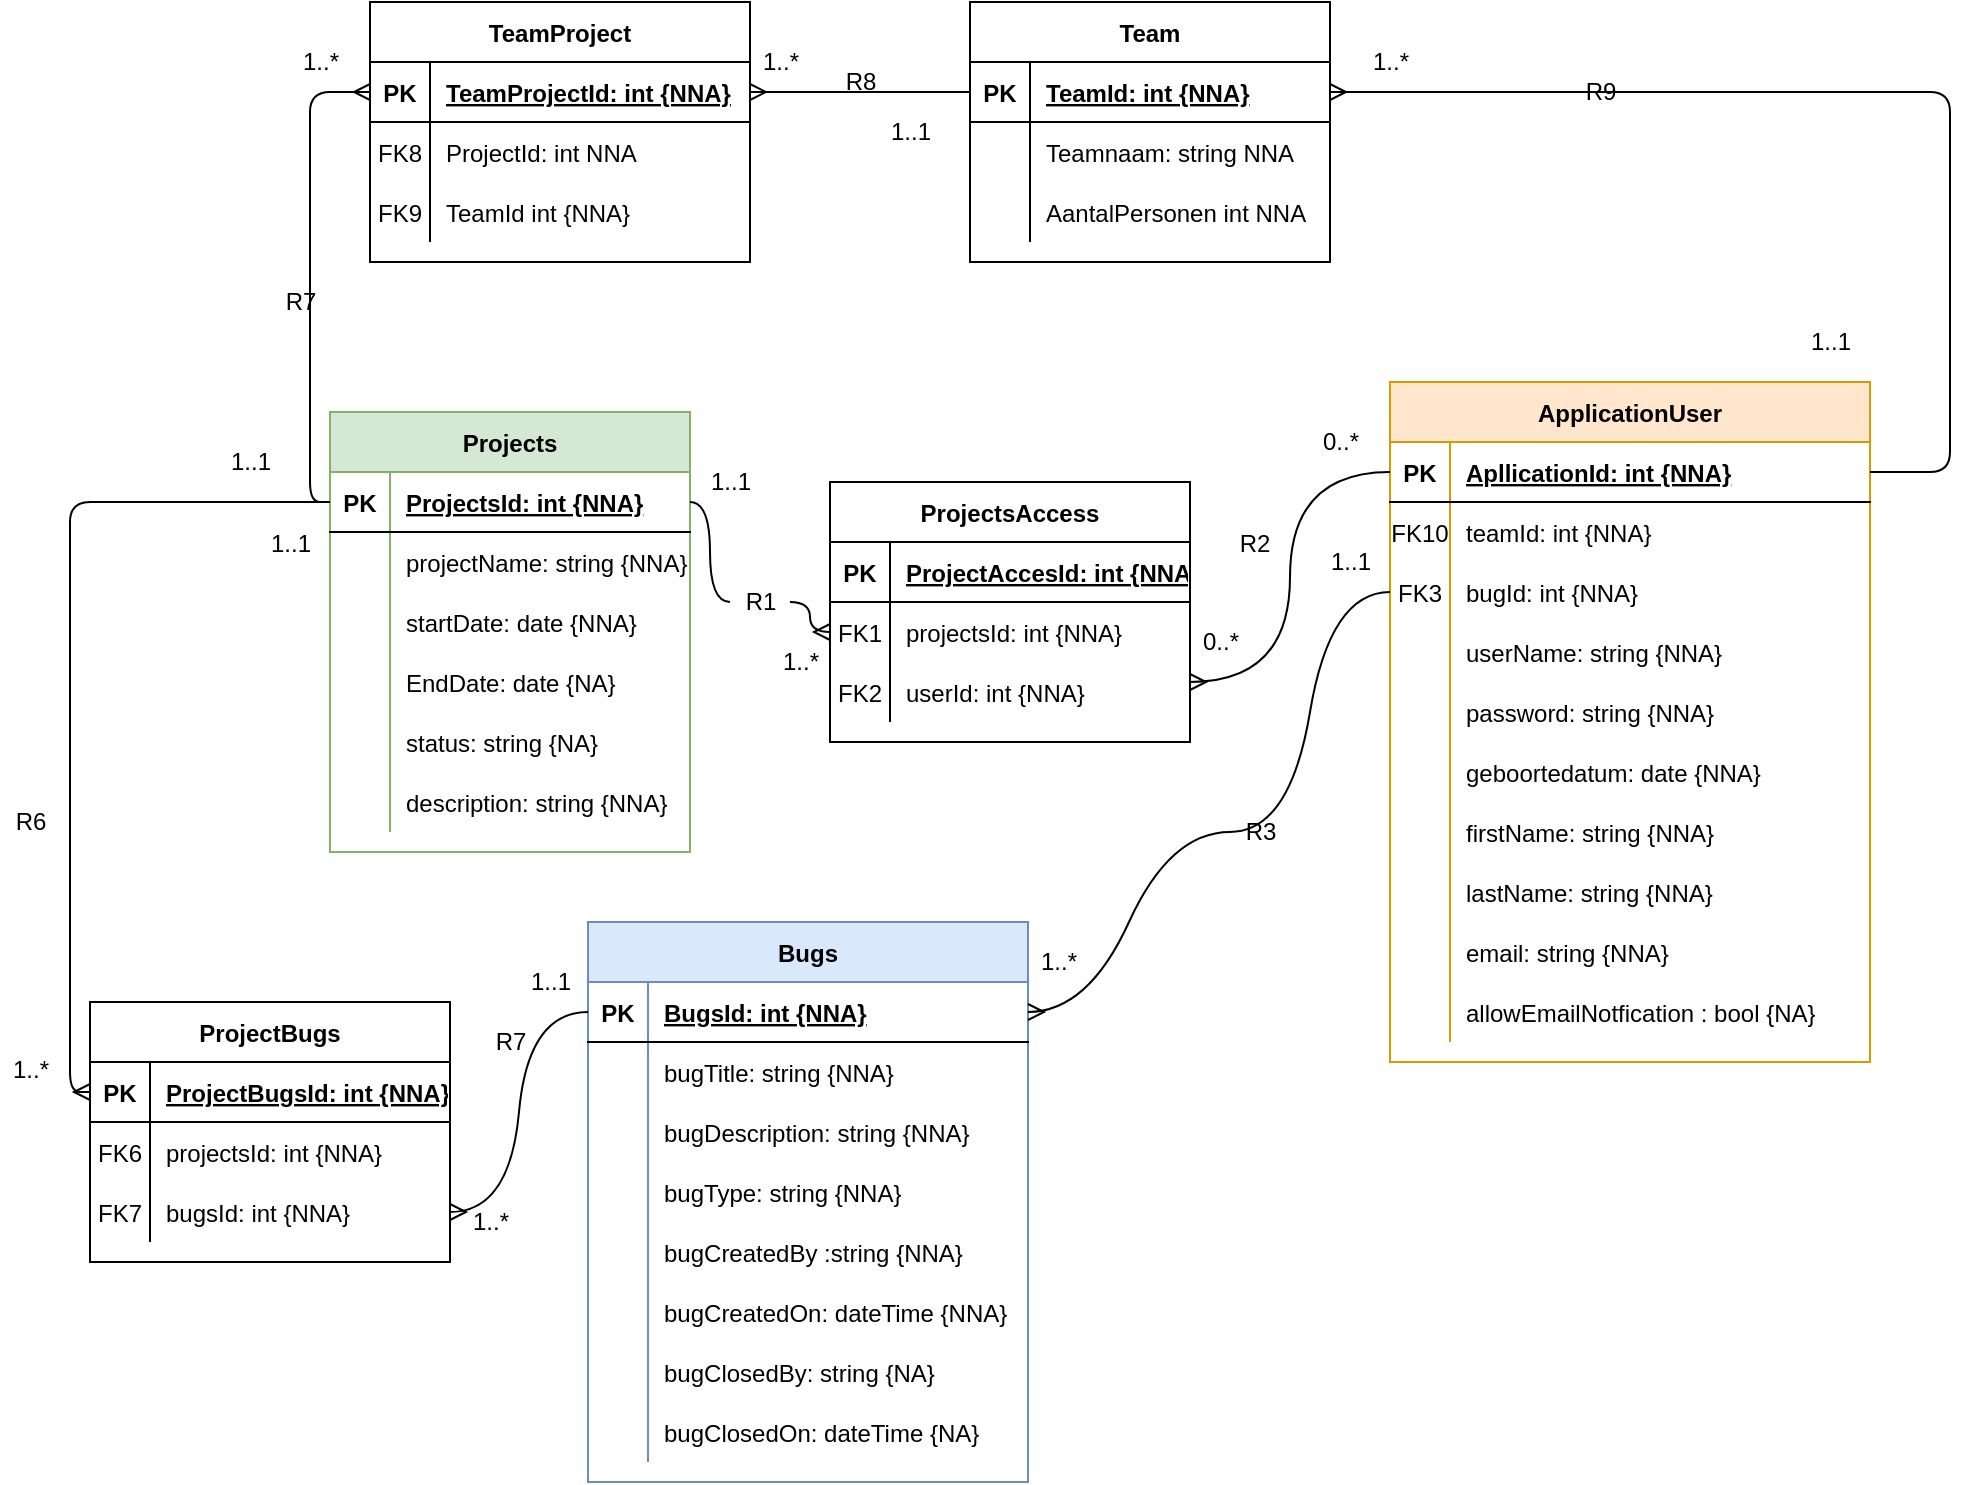 <mxfile version="16.1.2" type="device"><diagram id="sYrJdFSdRzP28XP1w5QS" name="Page-1"><mxGraphModel dx="2120" dy="704" grid="1" gridSize="10" guides="1" tooltips="1" connect="1" arrows="1" fold="1" page="1" pageScale="1" pageWidth="827" pageHeight="1169" math="0" shadow="0"><root><mxCell id="0"/><mxCell id="1" parent="0"/><mxCell id="Xd3c6VwAZwD3uhumXCJo-1" value="Bugs" style="shape=table;startSize=30;container=1;collapsible=1;childLayout=tableLayout;fixedRows=1;rowLines=0;fontStyle=1;align=center;resizeLast=1;fillColor=#dae8fc;strokeColor=#6c8ebf;" parent="1" vertex="1"><mxGeometry x="159" y="510" width="220" height="280" as="geometry"/></mxCell><mxCell id="Xd3c6VwAZwD3uhumXCJo-2" value="" style="shape=partialRectangle;collapsible=0;dropTarget=0;pointerEvents=0;fillColor=none;top=0;left=0;bottom=1;right=0;points=[[0,0.5],[1,0.5]];portConstraint=eastwest;" parent="Xd3c6VwAZwD3uhumXCJo-1" vertex="1"><mxGeometry y="30" width="220" height="30" as="geometry"/></mxCell><mxCell id="Xd3c6VwAZwD3uhumXCJo-3" value="PK" style="shape=partialRectangle;connectable=0;fillColor=none;top=0;left=0;bottom=0;right=0;fontStyle=1;overflow=hidden;" parent="Xd3c6VwAZwD3uhumXCJo-2" vertex="1"><mxGeometry width="30" height="30" as="geometry"><mxRectangle width="30" height="30" as="alternateBounds"/></mxGeometry></mxCell><mxCell id="Xd3c6VwAZwD3uhumXCJo-4" value="BugsId: int {NNA}" style="shape=partialRectangle;connectable=0;fillColor=none;top=0;left=0;bottom=0;right=0;align=left;spacingLeft=6;fontStyle=5;overflow=hidden;" parent="Xd3c6VwAZwD3uhumXCJo-2" vertex="1"><mxGeometry x="30" width="190" height="30" as="geometry"><mxRectangle width="190" height="30" as="alternateBounds"/></mxGeometry></mxCell><mxCell id="-JBkLrPbCirxYY0DL5yA-2" value="" style="shape=partialRectangle;collapsible=0;dropTarget=0;pointerEvents=0;fillColor=none;top=0;left=0;bottom=0;right=0;points=[[0,0.5],[1,0.5]];portConstraint=eastwest;" parent="Xd3c6VwAZwD3uhumXCJo-1" vertex="1"><mxGeometry y="60" width="220" height="30" as="geometry"/></mxCell><mxCell id="-JBkLrPbCirxYY0DL5yA-3" value="" style="shape=partialRectangle;connectable=0;fillColor=none;top=0;left=0;bottom=0;right=0;editable=1;overflow=hidden;" parent="-JBkLrPbCirxYY0DL5yA-2" vertex="1"><mxGeometry width="30" height="30" as="geometry"><mxRectangle width="30" height="30" as="alternateBounds"/></mxGeometry></mxCell><mxCell id="-JBkLrPbCirxYY0DL5yA-4" value="bugTitle: string {NNA}" style="shape=partialRectangle;connectable=0;fillColor=none;top=0;left=0;bottom=0;right=0;align=left;spacingLeft=6;overflow=hidden;" parent="-JBkLrPbCirxYY0DL5yA-2" vertex="1"><mxGeometry x="30" width="190" height="30" as="geometry"><mxRectangle width="190" height="30" as="alternateBounds"/></mxGeometry></mxCell><mxCell id="Xd3c6VwAZwD3uhumXCJo-137" value="" style="shape=partialRectangle;collapsible=0;dropTarget=0;pointerEvents=0;fillColor=none;top=0;left=0;bottom=0;right=0;points=[[0,0.5],[1,0.5]];portConstraint=eastwest;" parent="Xd3c6VwAZwD3uhumXCJo-1" vertex="1"><mxGeometry y="90" width="220" height="30" as="geometry"/></mxCell><mxCell id="Xd3c6VwAZwD3uhumXCJo-138" value="" style="shape=partialRectangle;connectable=0;fillColor=none;top=0;left=0;bottom=0;right=0;editable=1;overflow=hidden;" parent="Xd3c6VwAZwD3uhumXCJo-137" vertex="1"><mxGeometry width="30" height="30" as="geometry"><mxRectangle width="30" height="30" as="alternateBounds"/></mxGeometry></mxCell><mxCell id="Xd3c6VwAZwD3uhumXCJo-139" value="bugDescription: string {NNA}" style="shape=partialRectangle;connectable=0;fillColor=none;top=0;left=0;bottom=0;right=0;align=left;spacingLeft=6;overflow=hidden;" parent="Xd3c6VwAZwD3uhumXCJo-137" vertex="1"><mxGeometry x="30" width="190" height="30" as="geometry"><mxRectangle width="190" height="30" as="alternateBounds"/></mxGeometry></mxCell><mxCell id="Xd3c6VwAZwD3uhumXCJo-8" value="" style="shape=partialRectangle;collapsible=0;dropTarget=0;pointerEvents=0;fillColor=none;top=0;left=0;bottom=0;right=0;points=[[0,0.5],[1,0.5]];portConstraint=eastwest;" parent="Xd3c6VwAZwD3uhumXCJo-1" vertex="1"><mxGeometry y="120" width="220" height="30" as="geometry"/></mxCell><mxCell id="Xd3c6VwAZwD3uhumXCJo-9" value="" style="shape=partialRectangle;connectable=0;fillColor=none;top=0;left=0;bottom=0;right=0;editable=1;overflow=hidden;" parent="Xd3c6VwAZwD3uhumXCJo-8" vertex="1"><mxGeometry width="30" height="30" as="geometry"><mxRectangle width="30" height="30" as="alternateBounds"/></mxGeometry></mxCell><mxCell id="Xd3c6VwAZwD3uhumXCJo-10" value="bugType: string {NNA}" style="shape=partialRectangle;connectable=0;fillColor=none;top=0;left=0;bottom=0;right=0;align=left;spacingLeft=6;overflow=hidden;" parent="Xd3c6VwAZwD3uhumXCJo-8" vertex="1"><mxGeometry x="30" width="190" height="30" as="geometry"><mxRectangle width="190" height="30" as="alternateBounds"/></mxGeometry></mxCell><mxCell id="Xd3c6VwAZwD3uhumXCJo-11" value="" style="shape=partialRectangle;collapsible=0;dropTarget=0;pointerEvents=0;fillColor=none;top=0;left=0;bottom=0;right=0;points=[[0,0.5],[1,0.5]];portConstraint=eastwest;" parent="Xd3c6VwAZwD3uhumXCJo-1" vertex="1"><mxGeometry y="150" width="220" height="30" as="geometry"/></mxCell><mxCell id="Xd3c6VwAZwD3uhumXCJo-12" value="" style="shape=partialRectangle;connectable=0;fillColor=none;top=0;left=0;bottom=0;right=0;editable=1;overflow=hidden;" parent="Xd3c6VwAZwD3uhumXCJo-11" vertex="1"><mxGeometry width="30" height="30" as="geometry"><mxRectangle width="30" height="30" as="alternateBounds"/></mxGeometry></mxCell><mxCell id="Xd3c6VwAZwD3uhumXCJo-13" value="bugCreatedBy :string {NNA}" style="shape=partialRectangle;connectable=0;fillColor=none;top=0;left=0;bottom=0;right=0;align=left;spacingLeft=6;overflow=hidden;" parent="Xd3c6VwAZwD3uhumXCJo-11" vertex="1"><mxGeometry x="30" width="190" height="30" as="geometry"><mxRectangle width="190" height="30" as="alternateBounds"/></mxGeometry></mxCell><mxCell id="-JBkLrPbCirxYY0DL5yA-50" value="" style="shape=partialRectangle;collapsible=0;dropTarget=0;pointerEvents=0;fillColor=none;top=0;left=0;bottom=0;right=0;points=[[0,0.5],[1,0.5]];portConstraint=eastwest;" parent="Xd3c6VwAZwD3uhumXCJo-1" vertex="1"><mxGeometry y="180" width="220" height="30" as="geometry"/></mxCell><mxCell id="-JBkLrPbCirxYY0DL5yA-51" value="" style="shape=partialRectangle;connectable=0;fillColor=none;top=0;left=0;bottom=0;right=0;editable=1;overflow=hidden;" parent="-JBkLrPbCirxYY0DL5yA-50" vertex="1"><mxGeometry width="30" height="30" as="geometry"><mxRectangle width="30" height="30" as="alternateBounds"/></mxGeometry></mxCell><mxCell id="-JBkLrPbCirxYY0DL5yA-52" value="bugCreatedOn: dateTime {NNA}" style="shape=partialRectangle;connectable=0;fillColor=none;top=0;left=0;bottom=0;right=0;align=left;spacingLeft=6;overflow=hidden;" parent="-JBkLrPbCirxYY0DL5yA-50" vertex="1"><mxGeometry x="30" width="190" height="30" as="geometry"><mxRectangle width="190" height="30" as="alternateBounds"/></mxGeometry></mxCell><mxCell id="Xd3c6VwAZwD3uhumXCJo-33" value="" style="shape=partialRectangle;collapsible=0;dropTarget=0;pointerEvents=0;fillColor=none;top=0;left=0;bottom=0;right=0;points=[[0,0.5],[1,0.5]];portConstraint=eastwest;" parent="Xd3c6VwAZwD3uhumXCJo-1" vertex="1"><mxGeometry y="210" width="220" height="30" as="geometry"/></mxCell><mxCell id="Xd3c6VwAZwD3uhumXCJo-34" value="" style="shape=partialRectangle;connectable=0;fillColor=none;top=0;left=0;bottom=0;right=0;editable=1;overflow=hidden;" parent="Xd3c6VwAZwD3uhumXCJo-33" vertex="1"><mxGeometry width="30" height="30" as="geometry"><mxRectangle width="30" height="30" as="alternateBounds"/></mxGeometry></mxCell><mxCell id="Xd3c6VwAZwD3uhumXCJo-35" value="bugClosedBy: string {NA}" style="shape=partialRectangle;connectable=0;fillColor=none;top=0;left=0;bottom=0;right=0;align=left;spacingLeft=6;overflow=hidden;" parent="Xd3c6VwAZwD3uhumXCJo-33" vertex="1"><mxGeometry x="30" width="190" height="30" as="geometry"><mxRectangle width="190" height="30" as="alternateBounds"/></mxGeometry></mxCell><mxCell id="Xd3c6VwAZwD3uhumXCJo-36" value="" style="shape=partialRectangle;collapsible=0;dropTarget=0;pointerEvents=0;fillColor=none;top=0;left=0;bottom=0;right=0;points=[[0,0.5],[1,0.5]];portConstraint=eastwest;" parent="Xd3c6VwAZwD3uhumXCJo-1" vertex="1"><mxGeometry y="240" width="220" height="30" as="geometry"/></mxCell><mxCell id="Xd3c6VwAZwD3uhumXCJo-37" value="" style="shape=partialRectangle;connectable=0;fillColor=none;top=0;left=0;bottom=0;right=0;editable=1;overflow=hidden;" parent="Xd3c6VwAZwD3uhumXCJo-36" vertex="1"><mxGeometry width="30" height="30" as="geometry"><mxRectangle width="30" height="30" as="alternateBounds"/></mxGeometry></mxCell><mxCell id="Xd3c6VwAZwD3uhumXCJo-38" value="bugClosedOn: dateTime {NA}" style="shape=partialRectangle;connectable=0;fillColor=none;top=0;left=0;bottom=0;right=0;align=left;spacingLeft=6;overflow=hidden;" parent="Xd3c6VwAZwD3uhumXCJo-36" vertex="1"><mxGeometry x="30" width="190" height="30" as="geometry"><mxRectangle width="190" height="30" as="alternateBounds"/></mxGeometry></mxCell><mxCell id="Xd3c6VwAZwD3uhumXCJo-39" value="Projects" style="shape=table;startSize=30;container=1;collapsible=1;childLayout=tableLayout;fixedRows=1;rowLines=0;fontStyle=1;align=center;resizeLast=1;fillColor=#d5e8d4;strokeColor=#82b366;" parent="1" vertex="1"><mxGeometry x="30" y="255" width="180" height="220" as="geometry"/></mxCell><mxCell id="Xd3c6VwAZwD3uhumXCJo-40" value="" style="shape=partialRectangle;collapsible=0;dropTarget=0;pointerEvents=0;fillColor=none;top=0;left=0;bottom=1;right=0;points=[[0,0.5],[1,0.5]];portConstraint=eastwest;" parent="Xd3c6VwAZwD3uhumXCJo-39" vertex="1"><mxGeometry y="30" width="180" height="30" as="geometry"/></mxCell><mxCell id="Xd3c6VwAZwD3uhumXCJo-41" value="PK" style="shape=partialRectangle;connectable=0;fillColor=none;top=0;left=0;bottom=0;right=0;fontStyle=1;overflow=hidden;" parent="Xd3c6VwAZwD3uhumXCJo-40" vertex="1"><mxGeometry width="30" height="30" as="geometry"><mxRectangle width="30" height="30" as="alternateBounds"/></mxGeometry></mxCell><mxCell id="Xd3c6VwAZwD3uhumXCJo-42" value="ProjectsId: int {NNA}" style="shape=partialRectangle;connectable=0;fillColor=none;top=0;left=0;bottom=0;right=0;align=left;spacingLeft=6;fontStyle=5;overflow=hidden;" parent="Xd3c6VwAZwD3uhumXCJo-40" vertex="1"><mxGeometry x="30" width="150" height="30" as="geometry"><mxRectangle width="150" height="30" as="alternateBounds"/></mxGeometry></mxCell><mxCell id="Xd3c6VwAZwD3uhumXCJo-43" value="" style="shape=partialRectangle;collapsible=0;dropTarget=0;pointerEvents=0;fillColor=none;top=0;left=0;bottom=0;right=0;points=[[0,0.5],[1,0.5]];portConstraint=eastwest;" parent="Xd3c6VwAZwD3uhumXCJo-39" vertex="1"><mxGeometry y="60" width="180" height="30" as="geometry"/></mxCell><mxCell id="Xd3c6VwAZwD3uhumXCJo-44" value="" style="shape=partialRectangle;connectable=0;fillColor=none;top=0;left=0;bottom=0;right=0;editable=1;overflow=hidden;" parent="Xd3c6VwAZwD3uhumXCJo-43" vertex="1"><mxGeometry width="30" height="30" as="geometry"><mxRectangle width="30" height="30" as="alternateBounds"/></mxGeometry></mxCell><mxCell id="Xd3c6VwAZwD3uhumXCJo-45" value="projectName: string {NNA}" style="shape=partialRectangle;connectable=0;fillColor=none;top=0;left=0;bottom=0;right=0;align=left;spacingLeft=6;overflow=hidden;" parent="Xd3c6VwAZwD3uhumXCJo-43" vertex="1"><mxGeometry x="30" width="150" height="30" as="geometry"><mxRectangle width="150" height="30" as="alternateBounds"/></mxGeometry></mxCell><mxCell id="Xd3c6VwAZwD3uhumXCJo-46" value="" style="shape=partialRectangle;collapsible=0;dropTarget=0;pointerEvents=0;fillColor=none;top=0;left=0;bottom=0;right=0;points=[[0,0.5],[1,0.5]];portConstraint=eastwest;" parent="Xd3c6VwAZwD3uhumXCJo-39" vertex="1"><mxGeometry y="90" width="180" height="30" as="geometry"/></mxCell><mxCell id="Xd3c6VwAZwD3uhumXCJo-47" value="" style="shape=partialRectangle;connectable=0;fillColor=none;top=0;left=0;bottom=0;right=0;editable=1;overflow=hidden;" parent="Xd3c6VwAZwD3uhumXCJo-46" vertex="1"><mxGeometry width="30" height="30" as="geometry"><mxRectangle width="30" height="30" as="alternateBounds"/></mxGeometry></mxCell><mxCell id="Xd3c6VwAZwD3uhumXCJo-48" value="startDate: date {NNA}" style="shape=partialRectangle;connectable=0;fillColor=none;top=0;left=0;bottom=0;right=0;align=left;spacingLeft=6;overflow=hidden;" parent="Xd3c6VwAZwD3uhumXCJo-46" vertex="1"><mxGeometry x="30" width="150" height="30" as="geometry"><mxRectangle width="150" height="30" as="alternateBounds"/></mxGeometry></mxCell><mxCell id="Xd3c6VwAZwD3uhumXCJo-49" value="" style="shape=partialRectangle;collapsible=0;dropTarget=0;pointerEvents=0;fillColor=none;top=0;left=0;bottom=0;right=0;points=[[0,0.5],[1,0.5]];portConstraint=eastwest;" parent="Xd3c6VwAZwD3uhumXCJo-39" vertex="1"><mxGeometry y="120" width="180" height="30" as="geometry"/></mxCell><mxCell id="Xd3c6VwAZwD3uhumXCJo-50" value="" style="shape=partialRectangle;connectable=0;fillColor=none;top=0;left=0;bottom=0;right=0;editable=1;overflow=hidden;" parent="Xd3c6VwAZwD3uhumXCJo-49" vertex="1"><mxGeometry width="30" height="30" as="geometry"><mxRectangle width="30" height="30" as="alternateBounds"/></mxGeometry></mxCell><mxCell id="Xd3c6VwAZwD3uhumXCJo-51" value="EndDate: date {NA}" style="shape=partialRectangle;connectable=0;fillColor=none;top=0;left=0;bottom=0;right=0;align=left;spacingLeft=6;overflow=hidden;" parent="Xd3c6VwAZwD3uhumXCJo-49" vertex="1"><mxGeometry x="30" width="150" height="30" as="geometry"><mxRectangle width="150" height="30" as="alternateBounds"/></mxGeometry></mxCell><mxCell id="Xd3c6VwAZwD3uhumXCJo-52" value="" style="shape=partialRectangle;collapsible=0;dropTarget=0;pointerEvents=0;fillColor=none;top=0;left=0;bottom=0;right=0;points=[[0,0.5],[1,0.5]];portConstraint=eastwest;" parent="Xd3c6VwAZwD3uhumXCJo-39" vertex="1"><mxGeometry y="150" width="180" height="30" as="geometry"/></mxCell><mxCell id="Xd3c6VwAZwD3uhumXCJo-53" value="" style="shape=partialRectangle;connectable=0;fillColor=none;top=0;left=0;bottom=0;right=0;editable=1;overflow=hidden;" parent="Xd3c6VwAZwD3uhumXCJo-52" vertex="1"><mxGeometry width="30" height="30" as="geometry"><mxRectangle width="30" height="30" as="alternateBounds"/></mxGeometry></mxCell><mxCell id="Xd3c6VwAZwD3uhumXCJo-54" value="status: string {NA}" style="shape=partialRectangle;connectable=0;fillColor=none;top=0;left=0;bottom=0;right=0;align=left;spacingLeft=6;overflow=hidden;" parent="Xd3c6VwAZwD3uhumXCJo-52" vertex="1"><mxGeometry x="30" width="150" height="30" as="geometry"><mxRectangle width="150" height="30" as="alternateBounds"/></mxGeometry></mxCell><mxCell id="Xd3c6VwAZwD3uhumXCJo-55" value="" style="shape=partialRectangle;collapsible=0;dropTarget=0;pointerEvents=0;fillColor=none;top=0;left=0;bottom=0;right=0;points=[[0,0.5],[1,0.5]];portConstraint=eastwest;" parent="Xd3c6VwAZwD3uhumXCJo-39" vertex="1"><mxGeometry y="180" width="180" height="30" as="geometry"/></mxCell><mxCell id="Xd3c6VwAZwD3uhumXCJo-56" value="" style="shape=partialRectangle;connectable=0;fillColor=none;top=0;left=0;bottom=0;right=0;editable=1;overflow=hidden;" parent="Xd3c6VwAZwD3uhumXCJo-55" vertex="1"><mxGeometry width="30" height="30" as="geometry"><mxRectangle width="30" height="30" as="alternateBounds"/></mxGeometry></mxCell><mxCell id="Xd3c6VwAZwD3uhumXCJo-57" value="description: string {NNA}" style="shape=partialRectangle;connectable=0;fillColor=none;top=0;left=0;bottom=0;right=0;align=left;spacingLeft=6;overflow=hidden;" parent="Xd3c6VwAZwD3uhumXCJo-55" vertex="1"><mxGeometry x="30" width="150" height="30" as="geometry"><mxRectangle width="150" height="30" as="alternateBounds"/></mxGeometry></mxCell><mxCell id="Xd3c6VwAZwD3uhumXCJo-64" value="ApplicationUser" style="shape=table;startSize=30;container=1;collapsible=1;childLayout=tableLayout;fixedRows=1;rowLines=0;fontStyle=1;align=center;resizeLast=1;fillColor=#ffe6cc;strokeColor=#d79b00;" parent="1" vertex="1"><mxGeometry x="560" y="240" width="240" height="340" as="geometry"/></mxCell><mxCell id="Xd3c6VwAZwD3uhumXCJo-65" value="" style="shape=partialRectangle;collapsible=0;dropTarget=0;pointerEvents=0;fillColor=none;top=0;left=0;bottom=1;right=0;points=[[0,0.5],[1,0.5]];portConstraint=eastwest;" parent="Xd3c6VwAZwD3uhumXCJo-64" vertex="1"><mxGeometry y="30" width="240" height="30" as="geometry"/></mxCell><mxCell id="Xd3c6VwAZwD3uhumXCJo-66" value="PK" style="shape=partialRectangle;connectable=0;fillColor=none;top=0;left=0;bottom=0;right=0;fontStyle=1;overflow=hidden;" parent="Xd3c6VwAZwD3uhumXCJo-65" vertex="1"><mxGeometry width="30" height="30" as="geometry"><mxRectangle width="30" height="30" as="alternateBounds"/></mxGeometry></mxCell><mxCell id="Xd3c6VwAZwD3uhumXCJo-67" value="ApllicationId: int {NNA}" style="shape=partialRectangle;connectable=0;fillColor=none;top=0;left=0;bottom=0;right=0;align=left;spacingLeft=6;fontStyle=5;overflow=hidden;" parent="Xd3c6VwAZwD3uhumXCJo-65" vertex="1"><mxGeometry x="30" width="210" height="30" as="geometry"><mxRectangle width="210" height="30" as="alternateBounds"/></mxGeometry></mxCell><mxCell id="Kerm3SxklqnUk0XQugny-40" value="" style="shape=partialRectangle;collapsible=0;dropTarget=0;pointerEvents=0;fillColor=none;top=0;left=0;bottom=0;right=0;points=[[0,0.5],[1,0.5]];portConstraint=eastwest;" parent="Xd3c6VwAZwD3uhumXCJo-64" vertex="1"><mxGeometry y="60" width="240" height="30" as="geometry"/></mxCell><mxCell id="Kerm3SxklqnUk0XQugny-41" value="FK10" style="shape=partialRectangle;connectable=0;fillColor=none;top=0;left=0;bottom=0;right=0;fontStyle=0;overflow=hidden;" parent="Kerm3SxklqnUk0XQugny-40" vertex="1"><mxGeometry width="30" height="30" as="geometry"/></mxCell><mxCell id="Kerm3SxklqnUk0XQugny-42" value="teamId: int {NNA}" style="shape=partialRectangle;connectable=0;fillColor=none;top=0;left=0;bottom=0;right=0;align=left;spacingLeft=6;fontStyle=0;overflow=hidden;" parent="Kerm3SxklqnUk0XQugny-40" vertex="1"><mxGeometry x="30" width="210" height="30" as="geometry"/></mxCell><mxCell id="-JBkLrPbCirxYY0DL5yA-9" value="" style="shape=partialRectangle;collapsible=0;dropTarget=0;pointerEvents=0;fillColor=none;top=0;left=0;bottom=0;right=0;points=[[0,0.5],[1,0.5]];portConstraint=eastwest;" parent="Xd3c6VwAZwD3uhumXCJo-64" vertex="1"><mxGeometry y="90" width="240" height="30" as="geometry"/></mxCell><mxCell id="-JBkLrPbCirxYY0DL5yA-10" value="FK3" style="shape=partialRectangle;connectable=0;fillColor=none;top=0;left=0;bottom=0;right=0;fontStyle=0;overflow=hidden;" parent="-JBkLrPbCirxYY0DL5yA-9" vertex="1"><mxGeometry width="30" height="30" as="geometry"><mxRectangle width="30" height="30" as="alternateBounds"/></mxGeometry></mxCell><mxCell id="-JBkLrPbCirxYY0DL5yA-11" value="bugId: int {NNA}" style="shape=partialRectangle;connectable=0;fillColor=none;top=0;left=0;bottom=0;right=0;align=left;spacingLeft=6;fontStyle=0;overflow=hidden;" parent="-JBkLrPbCirxYY0DL5yA-9" vertex="1"><mxGeometry x="30" width="210" height="30" as="geometry"><mxRectangle width="210" height="30" as="alternateBounds"/></mxGeometry></mxCell><mxCell id="Xd3c6VwAZwD3uhumXCJo-68" value="" style="shape=partialRectangle;collapsible=0;dropTarget=0;pointerEvents=0;fillColor=none;top=0;left=0;bottom=0;right=0;points=[[0,0.5],[1,0.5]];portConstraint=eastwest;" parent="Xd3c6VwAZwD3uhumXCJo-64" vertex="1"><mxGeometry y="120" width="240" height="30" as="geometry"/></mxCell><mxCell id="Xd3c6VwAZwD3uhumXCJo-69" value="" style="shape=partialRectangle;connectable=0;fillColor=none;top=0;left=0;bottom=0;right=0;editable=1;overflow=hidden;" parent="Xd3c6VwAZwD3uhumXCJo-68" vertex="1"><mxGeometry width="30" height="30" as="geometry"><mxRectangle width="30" height="30" as="alternateBounds"/></mxGeometry></mxCell><mxCell id="Xd3c6VwAZwD3uhumXCJo-70" value="userName: string {NNA}" style="shape=partialRectangle;connectable=0;fillColor=none;top=0;left=0;bottom=0;right=0;align=left;spacingLeft=6;overflow=hidden;" parent="Xd3c6VwAZwD3uhumXCJo-68" vertex="1"><mxGeometry x="30" width="210" height="30" as="geometry"><mxRectangle width="210" height="30" as="alternateBounds"/></mxGeometry></mxCell><mxCell id="Xd3c6VwAZwD3uhumXCJo-71" value="" style="shape=partialRectangle;collapsible=0;dropTarget=0;pointerEvents=0;fillColor=none;top=0;left=0;bottom=0;right=0;points=[[0,0.5],[1,0.5]];portConstraint=eastwest;" parent="Xd3c6VwAZwD3uhumXCJo-64" vertex="1"><mxGeometry y="150" width="240" height="30" as="geometry"/></mxCell><mxCell id="Xd3c6VwAZwD3uhumXCJo-72" value="" style="shape=partialRectangle;connectable=0;fillColor=none;top=0;left=0;bottom=0;right=0;editable=1;overflow=hidden;" parent="Xd3c6VwAZwD3uhumXCJo-71" vertex="1"><mxGeometry width="30" height="30" as="geometry"><mxRectangle width="30" height="30" as="alternateBounds"/></mxGeometry></mxCell><mxCell id="Xd3c6VwAZwD3uhumXCJo-73" value="password: string {NNA}" style="shape=partialRectangle;connectable=0;fillColor=none;top=0;left=0;bottom=0;right=0;align=left;spacingLeft=6;overflow=hidden;" parent="Xd3c6VwAZwD3uhumXCJo-71" vertex="1"><mxGeometry x="30" width="210" height="30" as="geometry"><mxRectangle width="210" height="30" as="alternateBounds"/></mxGeometry></mxCell><mxCell id="-JBkLrPbCirxYY0DL5yA-46" value="" style="shape=partialRectangle;collapsible=0;dropTarget=0;pointerEvents=0;fillColor=none;top=0;left=0;bottom=0;right=0;points=[[0,0.5],[1,0.5]];portConstraint=eastwest;" parent="Xd3c6VwAZwD3uhumXCJo-64" vertex="1"><mxGeometry y="180" width="240" height="30" as="geometry"/></mxCell><mxCell id="-JBkLrPbCirxYY0DL5yA-47" value="" style="shape=partialRectangle;connectable=0;fillColor=none;top=0;left=0;bottom=0;right=0;editable=1;overflow=hidden;" parent="-JBkLrPbCirxYY0DL5yA-46" vertex="1"><mxGeometry width="30" height="30" as="geometry"><mxRectangle width="30" height="30" as="alternateBounds"/></mxGeometry></mxCell><mxCell id="-JBkLrPbCirxYY0DL5yA-48" value="geboortedatum: date {NNA}" style="shape=partialRectangle;connectable=0;fillColor=none;top=0;left=0;bottom=0;right=0;align=left;spacingLeft=6;overflow=hidden;" parent="-JBkLrPbCirxYY0DL5yA-46" vertex="1"><mxGeometry x="30" width="210" height="30" as="geometry"><mxRectangle width="210" height="30" as="alternateBounds"/></mxGeometry></mxCell><mxCell id="Xd3c6VwAZwD3uhumXCJo-74" value="" style="shape=partialRectangle;collapsible=0;dropTarget=0;pointerEvents=0;fillColor=none;top=0;left=0;bottom=0;right=0;points=[[0,0.5],[1,0.5]];portConstraint=eastwest;" parent="Xd3c6VwAZwD3uhumXCJo-64" vertex="1"><mxGeometry y="210" width="240" height="30" as="geometry"/></mxCell><mxCell id="Xd3c6VwAZwD3uhumXCJo-75" value="" style="shape=partialRectangle;connectable=0;fillColor=none;top=0;left=0;bottom=0;right=0;editable=1;overflow=hidden;" parent="Xd3c6VwAZwD3uhumXCJo-74" vertex="1"><mxGeometry width="30" height="30" as="geometry"><mxRectangle width="30" height="30" as="alternateBounds"/></mxGeometry></mxCell><mxCell id="Xd3c6VwAZwD3uhumXCJo-76" value="firstName: string {NNA}" style="shape=partialRectangle;connectable=0;fillColor=none;top=0;left=0;bottom=0;right=0;align=left;spacingLeft=6;overflow=hidden;" parent="Xd3c6VwAZwD3uhumXCJo-74" vertex="1"><mxGeometry x="30" width="210" height="30" as="geometry"><mxRectangle width="210" height="30" as="alternateBounds"/></mxGeometry></mxCell><mxCell id="Xd3c6VwAZwD3uhumXCJo-77" value="" style="shape=partialRectangle;collapsible=0;dropTarget=0;pointerEvents=0;fillColor=none;top=0;left=0;bottom=0;right=0;points=[[0,0.5],[1,0.5]];portConstraint=eastwest;" parent="Xd3c6VwAZwD3uhumXCJo-64" vertex="1"><mxGeometry y="240" width="240" height="30" as="geometry"/></mxCell><mxCell id="Xd3c6VwAZwD3uhumXCJo-78" value="" style="shape=partialRectangle;connectable=0;fillColor=none;top=0;left=0;bottom=0;right=0;editable=1;overflow=hidden;" parent="Xd3c6VwAZwD3uhumXCJo-77" vertex="1"><mxGeometry width="30" height="30" as="geometry"><mxRectangle width="30" height="30" as="alternateBounds"/></mxGeometry></mxCell><mxCell id="Xd3c6VwAZwD3uhumXCJo-79" value="lastName: string {NNA}" style="shape=partialRectangle;connectable=0;fillColor=none;top=0;left=0;bottom=0;right=0;align=left;spacingLeft=6;overflow=hidden;" parent="Xd3c6VwAZwD3uhumXCJo-77" vertex="1"><mxGeometry x="30" width="210" height="30" as="geometry"><mxRectangle width="210" height="30" as="alternateBounds"/></mxGeometry></mxCell><mxCell id="Xd3c6VwAZwD3uhumXCJo-89" value="" style="shape=partialRectangle;collapsible=0;dropTarget=0;pointerEvents=0;fillColor=none;top=0;left=0;bottom=0;right=0;points=[[0,0.5],[1,0.5]];portConstraint=eastwest;" parent="Xd3c6VwAZwD3uhumXCJo-64" vertex="1"><mxGeometry y="270" width="240" height="30" as="geometry"/></mxCell><mxCell id="Xd3c6VwAZwD3uhumXCJo-90" value="" style="shape=partialRectangle;connectable=0;fillColor=none;top=0;left=0;bottom=0;right=0;editable=1;overflow=hidden;" parent="Xd3c6VwAZwD3uhumXCJo-89" vertex="1"><mxGeometry width="30" height="30" as="geometry"><mxRectangle width="30" height="30" as="alternateBounds"/></mxGeometry></mxCell><mxCell id="Xd3c6VwAZwD3uhumXCJo-91" value="email: string {NNA}" style="shape=partialRectangle;connectable=0;fillColor=none;top=0;left=0;bottom=0;right=0;align=left;spacingLeft=6;overflow=hidden;" parent="Xd3c6VwAZwD3uhumXCJo-89" vertex="1"><mxGeometry x="30" width="210" height="30" as="geometry"><mxRectangle width="210" height="30" as="alternateBounds"/></mxGeometry></mxCell><mxCell id="Xd3c6VwAZwD3uhumXCJo-186" value="" style="shape=partialRectangle;collapsible=0;dropTarget=0;pointerEvents=0;fillColor=none;top=0;left=0;bottom=0;right=0;points=[[0,0.5],[1,0.5]];portConstraint=eastwest;" parent="Xd3c6VwAZwD3uhumXCJo-64" vertex="1"><mxGeometry y="300" width="240" height="30" as="geometry"/></mxCell><mxCell id="Xd3c6VwAZwD3uhumXCJo-187" value="" style="shape=partialRectangle;connectable=0;fillColor=none;top=0;left=0;bottom=0;right=0;editable=1;overflow=hidden;" parent="Xd3c6VwAZwD3uhumXCJo-186" vertex="1"><mxGeometry width="30" height="30" as="geometry"><mxRectangle width="30" height="30" as="alternateBounds"/></mxGeometry></mxCell><mxCell id="Xd3c6VwAZwD3uhumXCJo-188" value="allowEmailNotfication : bool {NA}" style="shape=partialRectangle;connectable=0;fillColor=none;top=0;left=0;bottom=0;right=0;align=left;spacingLeft=6;overflow=hidden;" parent="Xd3c6VwAZwD3uhumXCJo-186" vertex="1"><mxGeometry x="30" width="210" height="30" as="geometry"><mxRectangle width="210" height="30" as="alternateBounds"/></mxGeometry></mxCell><mxCell id="Xd3c6VwAZwD3uhumXCJo-167" value="ProjectsAccess" style="shape=table;startSize=30;container=1;collapsible=1;childLayout=tableLayout;fixedRows=1;rowLines=0;fontStyle=1;align=center;resizeLast=1;" parent="1" vertex="1"><mxGeometry x="280" y="290" width="180" height="130" as="geometry"/></mxCell><mxCell id="Xd3c6VwAZwD3uhumXCJo-168" value="" style="shape=partialRectangle;collapsible=0;dropTarget=0;pointerEvents=0;fillColor=none;top=0;left=0;bottom=1;right=0;points=[[0,0.5],[1,0.5]];portConstraint=eastwest;" parent="Xd3c6VwAZwD3uhumXCJo-167" vertex="1"><mxGeometry y="30" width="180" height="30" as="geometry"/></mxCell><mxCell id="Xd3c6VwAZwD3uhumXCJo-169" value="PK" style="shape=partialRectangle;connectable=0;fillColor=none;top=0;left=0;bottom=0;right=0;fontStyle=1;overflow=hidden;" parent="Xd3c6VwAZwD3uhumXCJo-168" vertex="1"><mxGeometry width="30" height="30" as="geometry"><mxRectangle width="30" height="30" as="alternateBounds"/></mxGeometry></mxCell><mxCell id="Xd3c6VwAZwD3uhumXCJo-170" value="ProjectAccesId: int {NNA}" style="shape=partialRectangle;connectable=0;fillColor=none;top=0;left=0;bottom=0;right=0;align=left;spacingLeft=6;fontStyle=5;overflow=hidden;" parent="Xd3c6VwAZwD3uhumXCJo-168" vertex="1"><mxGeometry x="30" width="150" height="30" as="geometry"><mxRectangle width="150" height="30" as="alternateBounds"/></mxGeometry></mxCell><mxCell id="Xd3c6VwAZwD3uhumXCJo-171" value="" style="shape=partialRectangle;collapsible=0;dropTarget=0;pointerEvents=0;fillColor=none;top=0;left=0;bottom=0;right=0;points=[[0,0.5],[1,0.5]];portConstraint=eastwest;" parent="Xd3c6VwAZwD3uhumXCJo-167" vertex="1"><mxGeometry y="60" width="180" height="30" as="geometry"/></mxCell><mxCell id="Xd3c6VwAZwD3uhumXCJo-172" value="FK1" style="shape=partialRectangle;connectable=0;fillColor=none;top=0;left=0;bottom=0;right=0;editable=1;overflow=hidden;" parent="Xd3c6VwAZwD3uhumXCJo-171" vertex="1"><mxGeometry width="30" height="30" as="geometry"><mxRectangle width="30" height="30" as="alternateBounds"/></mxGeometry></mxCell><mxCell id="Xd3c6VwAZwD3uhumXCJo-173" value="projectsId: int {NNA}" style="shape=partialRectangle;connectable=0;fillColor=none;top=0;left=0;bottom=0;right=0;align=left;spacingLeft=6;overflow=hidden;" parent="Xd3c6VwAZwD3uhumXCJo-171" vertex="1"><mxGeometry x="30" width="150" height="30" as="geometry"><mxRectangle width="150" height="30" as="alternateBounds"/></mxGeometry></mxCell><mxCell id="Xd3c6VwAZwD3uhumXCJo-174" value="" style="shape=partialRectangle;collapsible=0;dropTarget=0;pointerEvents=0;fillColor=none;top=0;left=0;bottom=0;right=0;points=[[0,0.5],[1,0.5]];portConstraint=eastwest;" parent="Xd3c6VwAZwD3uhumXCJo-167" vertex="1"><mxGeometry y="90" width="180" height="30" as="geometry"/></mxCell><mxCell id="Xd3c6VwAZwD3uhumXCJo-175" value="FK2" style="shape=partialRectangle;connectable=0;fillColor=none;top=0;left=0;bottom=0;right=0;editable=1;overflow=hidden;" parent="Xd3c6VwAZwD3uhumXCJo-174" vertex="1"><mxGeometry width="30" height="30" as="geometry"><mxRectangle width="30" height="30" as="alternateBounds"/></mxGeometry></mxCell><mxCell id="Xd3c6VwAZwD3uhumXCJo-176" value="userId: int {NNA}" style="shape=partialRectangle;connectable=0;fillColor=none;top=0;left=0;bottom=0;right=0;align=left;spacingLeft=6;overflow=hidden;" parent="Xd3c6VwAZwD3uhumXCJo-174" vertex="1"><mxGeometry x="30" width="150" height="30" as="geometry"><mxRectangle width="150" height="30" as="alternateBounds"/></mxGeometry></mxCell><mxCell id="-JBkLrPbCirxYY0DL5yA-5" value="" style="edgeStyle=orthogonalEdgeStyle;fontSize=12;html=1;endArrow=ERmany;rounded=0;entryX=0;entryY=0.5;entryDx=0;entryDy=0;exitX=1;exitY=0.5;exitDx=0;exitDy=0;curved=1;startArrow=none;" parent="1" source="-JBkLrPbCirxYY0DL5yA-19" target="Xd3c6VwAZwD3uhumXCJo-171" edge="1"><mxGeometry width="100" height="100" relative="1" as="geometry"><mxPoint x="360" y="540" as="sourcePoint"/><mxPoint x="460" y="440" as="targetPoint"/></mxGeometry></mxCell><mxCell id="-JBkLrPbCirxYY0DL5yA-6" value="" style="edgeStyle=orthogonalEdgeStyle;fontSize=12;html=1;endArrow=ERmany;rounded=0;exitX=0;exitY=0.5;exitDx=0;exitDy=0;curved=1;" parent="1" source="Xd3c6VwAZwD3uhumXCJo-65" edge="1"><mxGeometry width="100" height="100" relative="1" as="geometry"><mxPoint x="360" y="540" as="sourcePoint"/><mxPoint x="460" y="390" as="targetPoint"/><Array as="points"><mxPoint x="510" y="285"/><mxPoint x="510" y="390"/></Array></mxGeometry></mxCell><mxCell id="-JBkLrPbCirxYY0DL5yA-15" value="1..*" style="text;html=1;align=center;verticalAlign=middle;resizable=0;points=[];autosize=1;strokeColor=none;fillColor=none;" parent="1" vertex="1"><mxGeometry x="250" y="370" width="30" height="20" as="geometry"/></mxCell><mxCell id="-JBkLrPbCirxYY0DL5yA-16" value="1..1" style="text;html=1;align=center;verticalAlign=middle;resizable=0;points=[];autosize=1;strokeColor=none;fillColor=none;" parent="1" vertex="1"><mxGeometry x="210" y="280" width="40" height="20" as="geometry"/></mxCell><mxCell id="-JBkLrPbCirxYY0DL5yA-17" value="0..*" style="text;html=1;align=center;verticalAlign=middle;resizable=0;points=[];autosize=1;strokeColor=none;fillColor=none;" parent="1" vertex="1"><mxGeometry x="520" y="260" width="30" height="20" as="geometry"/></mxCell><mxCell id="-JBkLrPbCirxYY0DL5yA-18" value="0..*" style="text;html=1;align=center;verticalAlign=middle;resizable=0;points=[];autosize=1;strokeColor=none;fillColor=none;" parent="1" vertex="1"><mxGeometry x="460" y="360" width="30" height="20" as="geometry"/></mxCell><mxCell id="-JBkLrPbCirxYY0DL5yA-19" value="R1" style="text;html=1;align=center;verticalAlign=middle;resizable=0;points=[];autosize=1;strokeColor=none;fillColor=none;" parent="1" vertex="1"><mxGeometry x="230" y="340" width="30" height="20" as="geometry"/></mxCell><mxCell id="-JBkLrPbCirxYY0DL5yA-20" value="" style="edgeStyle=orthogonalEdgeStyle;fontSize=12;html=1;endArrow=none;rounded=0;entryX=0;entryY=0.5;entryDx=0;entryDy=0;exitX=1;exitY=0.5;exitDx=0;exitDy=0;curved=1;" parent="1" source="Xd3c6VwAZwD3uhumXCJo-40" target="-JBkLrPbCirxYY0DL5yA-19" edge="1"><mxGeometry width="100" height="100" relative="1" as="geometry"><mxPoint x="210" y="300" as="sourcePoint"/><mxPoint x="280" y="365" as="targetPoint"/></mxGeometry></mxCell><mxCell id="-JBkLrPbCirxYY0DL5yA-21" value="R2" style="text;html=1;align=center;verticalAlign=middle;resizable=0;points=[];autosize=1;strokeColor=none;fillColor=none;" parent="1" vertex="1"><mxGeometry x="477" y="311" width="30" height="20" as="geometry"/></mxCell><mxCell id="-JBkLrPbCirxYY0DL5yA-27" value="1..*" style="text;html=1;align=center;verticalAlign=middle;resizable=0;points=[];autosize=1;strokeColor=none;fillColor=none;" parent="1" vertex="1"><mxGeometry x="379" y="520" width="30" height="20" as="geometry"/></mxCell><mxCell id="-JBkLrPbCirxYY0DL5yA-28" value="1..1" style="text;html=1;align=center;verticalAlign=middle;resizable=0;points=[];autosize=1;strokeColor=none;fillColor=none;" parent="1" vertex="1"><mxGeometry x="520" y="320" width="40" height="20" as="geometry"/></mxCell><mxCell id="-JBkLrPbCirxYY0DL5yA-36" value="" style="edgeStyle=entityRelationEdgeStyle;fontSize=12;html=1;endArrow=ERmany;rounded=0;curved=1;entryX=1;entryY=0.5;entryDx=0;entryDy=0;startArrow=none;" parent="1" source="-JBkLrPbCirxYY0DL5yA-24" target="Xd3c6VwAZwD3uhumXCJo-2" edge="1"><mxGeometry width="100" height="100" relative="1" as="geometry"><mxPoint x="340" y="500" as="sourcePoint"/><mxPoint x="440" y="400" as="targetPoint"/></mxGeometry></mxCell><mxCell id="-JBkLrPbCirxYY0DL5yA-24" value="R3" style="text;html=1;align=center;verticalAlign=middle;resizable=0;points=[];autosize=1;strokeColor=none;fillColor=none;" parent="1" vertex="1"><mxGeometry x="480" y="455" width="30" height="20" as="geometry"/></mxCell><mxCell id="-JBkLrPbCirxYY0DL5yA-55" value="" style="edgeStyle=entityRelationEdgeStyle;fontSize=12;html=1;endArrow=none;rounded=0;curved=1;entryX=0;entryY=0.5;entryDx=0;entryDy=0;exitX=0;exitY=0.5;exitDx=0;exitDy=0;" parent="1" source="-JBkLrPbCirxYY0DL5yA-9" target="-JBkLrPbCirxYY0DL5yA-24" edge="1"><mxGeometry width="100" height="100" relative="1" as="geometry"><mxPoint x="380.0" y="565" as="sourcePoint"/><mxPoint x="560.0" y="315.0" as="targetPoint"/></mxGeometry></mxCell><mxCell id="Z-i5BUZLR8Ni7H2R0vFN-3" value="ProjectBugs" style="shape=table;startSize=30;container=1;collapsible=1;childLayout=tableLayout;fixedRows=1;rowLines=0;fontStyle=1;align=center;resizeLast=1;" parent="1" vertex="1"><mxGeometry x="-90" y="550" width="180" height="130" as="geometry"/></mxCell><mxCell id="Z-i5BUZLR8Ni7H2R0vFN-4" value="" style="shape=partialRectangle;collapsible=0;dropTarget=0;pointerEvents=0;fillColor=none;top=0;left=0;bottom=1;right=0;points=[[0,0.5],[1,0.5]];portConstraint=eastwest;" parent="Z-i5BUZLR8Ni7H2R0vFN-3" vertex="1"><mxGeometry y="30" width="180" height="30" as="geometry"/></mxCell><mxCell id="Z-i5BUZLR8Ni7H2R0vFN-5" value="PK" style="shape=partialRectangle;connectable=0;fillColor=none;top=0;left=0;bottom=0;right=0;fontStyle=1;overflow=hidden;" parent="Z-i5BUZLR8Ni7H2R0vFN-4" vertex="1"><mxGeometry width="30" height="30" as="geometry"><mxRectangle width="30" height="30" as="alternateBounds"/></mxGeometry></mxCell><mxCell id="Z-i5BUZLR8Ni7H2R0vFN-6" value="ProjectBugsId: int {NNA}" style="shape=partialRectangle;connectable=0;fillColor=none;top=0;left=0;bottom=0;right=0;align=left;spacingLeft=6;fontStyle=5;overflow=hidden;" parent="Z-i5BUZLR8Ni7H2R0vFN-4" vertex="1"><mxGeometry x="30" width="150" height="30" as="geometry"><mxRectangle width="150" height="30" as="alternateBounds"/></mxGeometry></mxCell><mxCell id="Z-i5BUZLR8Ni7H2R0vFN-7" value="" style="shape=partialRectangle;collapsible=0;dropTarget=0;pointerEvents=0;fillColor=none;top=0;left=0;bottom=0;right=0;points=[[0,0.5],[1,0.5]];portConstraint=eastwest;" parent="Z-i5BUZLR8Ni7H2R0vFN-3" vertex="1"><mxGeometry y="60" width="180" height="30" as="geometry"/></mxCell><mxCell id="Z-i5BUZLR8Ni7H2R0vFN-8" value="FK6" style="shape=partialRectangle;connectable=0;fillColor=none;top=0;left=0;bottom=0;right=0;editable=1;overflow=hidden;" parent="Z-i5BUZLR8Ni7H2R0vFN-7" vertex="1"><mxGeometry width="30" height="30" as="geometry"><mxRectangle width="30" height="30" as="alternateBounds"/></mxGeometry></mxCell><mxCell id="Z-i5BUZLR8Ni7H2R0vFN-9" value="projectsId: int {NNA}" style="shape=partialRectangle;connectable=0;fillColor=none;top=0;left=0;bottom=0;right=0;align=left;spacingLeft=6;overflow=hidden;" parent="Z-i5BUZLR8Ni7H2R0vFN-7" vertex="1"><mxGeometry x="30" width="150" height="30" as="geometry"><mxRectangle width="150" height="30" as="alternateBounds"/></mxGeometry></mxCell><mxCell id="Z-i5BUZLR8Ni7H2R0vFN-10" value="" style="shape=partialRectangle;collapsible=0;dropTarget=0;pointerEvents=0;fillColor=none;top=0;left=0;bottom=0;right=0;points=[[0,0.5],[1,0.5]];portConstraint=eastwest;" parent="Z-i5BUZLR8Ni7H2R0vFN-3" vertex="1"><mxGeometry y="90" width="180" height="30" as="geometry"/></mxCell><mxCell id="Z-i5BUZLR8Ni7H2R0vFN-11" value="FK7" style="shape=partialRectangle;connectable=0;fillColor=none;top=0;left=0;bottom=0;right=0;editable=1;overflow=hidden;" parent="Z-i5BUZLR8Ni7H2R0vFN-10" vertex="1"><mxGeometry width="30" height="30" as="geometry"><mxRectangle width="30" height="30" as="alternateBounds"/></mxGeometry></mxCell><mxCell id="Z-i5BUZLR8Ni7H2R0vFN-12" value="bugsId: int {NNA}" style="shape=partialRectangle;connectable=0;fillColor=none;top=0;left=0;bottom=0;right=0;align=left;spacingLeft=6;overflow=hidden;" parent="Z-i5BUZLR8Ni7H2R0vFN-10" vertex="1"><mxGeometry x="30" width="150" height="30" as="geometry"><mxRectangle width="150" height="30" as="alternateBounds"/></mxGeometry></mxCell><mxCell id="Z-i5BUZLR8Ni7H2R0vFN-17" value="" style="edgeStyle=entityRelationEdgeStyle;fontSize=12;html=1;endArrow=ERmany;rounded=0;curved=1;entryX=1;entryY=0.5;entryDx=0;entryDy=0;exitX=0;exitY=0.5;exitDx=0;exitDy=0;" parent="1" source="Xd3c6VwAZwD3uhumXCJo-2" target="Z-i5BUZLR8Ni7H2R0vFN-10" edge="1"><mxGeometry width="100" height="100" relative="1" as="geometry"><mxPoint x="170" y="670" as="sourcePoint"/><mxPoint x="270" y="570" as="targetPoint"/></mxGeometry></mxCell><mxCell id="Z-i5BUZLR8Ni7H2R0vFN-18" value="1..*" style="text;html=1;align=center;verticalAlign=middle;resizable=0;points=[];autosize=1;strokeColor=none;fillColor=none;" parent="1" vertex="1"><mxGeometry x="-135" y="574" width="30" height="20" as="geometry"/></mxCell><mxCell id="Z-i5BUZLR8Ni7H2R0vFN-19" value="1..1" style="text;html=1;align=center;verticalAlign=middle;resizable=0;points=[];autosize=1;strokeColor=none;fillColor=none;" parent="1" vertex="1"><mxGeometry x="-10" y="311" width="40" height="20" as="geometry"/></mxCell><mxCell id="Z-i5BUZLR8Ni7H2R0vFN-20" value="1..*" style="text;html=1;align=center;verticalAlign=middle;resizable=0;points=[];autosize=1;strokeColor=none;fillColor=none;" parent="1" vertex="1"><mxGeometry x="95" y="650" width="30" height="20" as="geometry"/></mxCell><mxCell id="Z-i5BUZLR8Ni7H2R0vFN-21" value="1..1" style="text;html=1;align=center;verticalAlign=middle;resizable=0;points=[];autosize=1;strokeColor=none;fillColor=none;" parent="1" vertex="1"><mxGeometry x="120" y="530" width="40" height="20" as="geometry"/></mxCell><mxCell id="Z-i5BUZLR8Ni7H2R0vFN-22" value="R6" style="text;html=1;align=center;verticalAlign=middle;resizable=0;points=[];autosize=1;strokeColor=none;fillColor=none;" parent="1" vertex="1"><mxGeometry x="-135" y="450" width="30" height="20" as="geometry"/></mxCell><mxCell id="Z-i5BUZLR8Ni7H2R0vFN-23" value="R7" style="text;html=1;align=center;verticalAlign=middle;resizable=0;points=[];autosize=1;strokeColor=none;fillColor=none;" parent="1" vertex="1"><mxGeometry x="105" y="560" width="30" height="20" as="geometry"/></mxCell><mxCell id="Kerm3SxklqnUk0XQugny-1" value="Team" style="shape=table;startSize=30;container=1;collapsible=1;childLayout=tableLayout;fixedRows=1;rowLines=0;fontStyle=1;align=center;resizeLast=1;" parent="1" vertex="1"><mxGeometry x="350" y="50" width="180" height="130" as="geometry"/></mxCell><mxCell id="Kerm3SxklqnUk0XQugny-2" value="" style="shape=partialRectangle;collapsible=0;dropTarget=0;pointerEvents=0;fillColor=none;top=0;left=0;bottom=1;right=0;points=[[0,0.5],[1,0.5]];portConstraint=eastwest;" parent="Kerm3SxklqnUk0XQugny-1" vertex="1"><mxGeometry y="30" width="180" height="30" as="geometry"/></mxCell><mxCell id="Kerm3SxklqnUk0XQugny-3" value="PK" style="shape=partialRectangle;connectable=0;fillColor=none;top=0;left=0;bottom=0;right=0;fontStyle=1;overflow=hidden;" parent="Kerm3SxklqnUk0XQugny-2" vertex="1"><mxGeometry width="30" height="30" as="geometry"/></mxCell><mxCell id="Kerm3SxklqnUk0XQugny-4" value="TeamId: int {NNA}" style="shape=partialRectangle;connectable=0;fillColor=none;top=0;left=0;bottom=0;right=0;align=left;spacingLeft=6;fontStyle=5;overflow=hidden;" parent="Kerm3SxklqnUk0XQugny-2" vertex="1"><mxGeometry x="30" width="150" height="30" as="geometry"/></mxCell><mxCell id="Kerm3SxklqnUk0XQugny-8" value="" style="shape=partialRectangle;collapsible=0;dropTarget=0;pointerEvents=0;fillColor=none;top=0;left=0;bottom=0;right=0;points=[[0,0.5],[1,0.5]];portConstraint=eastwest;" parent="Kerm3SxklqnUk0XQugny-1" vertex="1"><mxGeometry y="60" width="180" height="30" as="geometry"/></mxCell><mxCell id="Kerm3SxklqnUk0XQugny-9" value="" style="shape=partialRectangle;connectable=0;fillColor=none;top=0;left=0;bottom=0;right=0;editable=1;overflow=hidden;" parent="Kerm3SxklqnUk0XQugny-8" vertex="1"><mxGeometry width="30" height="30" as="geometry"/></mxCell><mxCell id="Kerm3SxklqnUk0XQugny-10" value="Teamnaam: string NNA" style="shape=partialRectangle;connectable=0;fillColor=none;top=0;left=0;bottom=0;right=0;align=left;spacingLeft=6;overflow=hidden;" parent="Kerm3SxklqnUk0XQugny-8" vertex="1"><mxGeometry x="30" width="150" height="30" as="geometry"/></mxCell><mxCell id="Kerm3SxklqnUk0XQugny-11" value="" style="shape=partialRectangle;collapsible=0;dropTarget=0;pointerEvents=0;fillColor=none;top=0;left=0;bottom=0;right=0;points=[[0,0.5],[1,0.5]];portConstraint=eastwest;" parent="Kerm3SxklqnUk0XQugny-1" vertex="1"><mxGeometry y="90" width="180" height="30" as="geometry"/></mxCell><mxCell id="Kerm3SxklqnUk0XQugny-12" value="" style="shape=partialRectangle;connectable=0;fillColor=none;top=0;left=0;bottom=0;right=0;editable=1;overflow=hidden;" parent="Kerm3SxklqnUk0XQugny-11" vertex="1"><mxGeometry width="30" height="30" as="geometry"/></mxCell><mxCell id="Kerm3SxklqnUk0XQugny-13" value="AantalPersonen int NNA" style="shape=partialRectangle;connectable=0;fillColor=none;top=0;left=0;bottom=0;right=0;align=left;spacingLeft=6;overflow=hidden;" parent="Kerm3SxklqnUk0XQugny-11" vertex="1"><mxGeometry x="30" width="150" height="30" as="geometry"/></mxCell><mxCell id="Kerm3SxklqnUk0XQugny-14" value="TeamProject" style="shape=table;startSize=30;container=1;collapsible=1;childLayout=tableLayout;fixedRows=1;rowLines=0;fontStyle=1;align=center;resizeLast=1;" parent="1" vertex="1"><mxGeometry x="50" y="50" width="190" height="130" as="geometry"/></mxCell><mxCell id="Kerm3SxklqnUk0XQugny-15" value="" style="shape=partialRectangle;collapsible=0;dropTarget=0;pointerEvents=0;fillColor=none;top=0;left=0;bottom=1;right=0;points=[[0,0.5],[1,0.5]];portConstraint=eastwest;" parent="Kerm3SxklqnUk0XQugny-14" vertex="1"><mxGeometry y="30" width="190" height="30" as="geometry"/></mxCell><mxCell id="Kerm3SxklqnUk0XQugny-16" value="PK" style="shape=partialRectangle;connectable=0;fillColor=none;top=0;left=0;bottom=0;right=0;fontStyle=1;overflow=hidden;" parent="Kerm3SxklqnUk0XQugny-15" vertex="1"><mxGeometry width="30" height="30" as="geometry"><mxRectangle width="30" height="30" as="alternateBounds"/></mxGeometry></mxCell><mxCell id="Kerm3SxklqnUk0XQugny-17" value="TeamProjectId: int {NNA}" style="shape=partialRectangle;connectable=0;fillColor=none;top=0;left=0;bottom=0;right=0;align=left;spacingLeft=6;fontStyle=5;overflow=hidden;" parent="Kerm3SxklqnUk0XQugny-15" vertex="1"><mxGeometry x="30" width="160" height="30" as="geometry"><mxRectangle width="160" height="30" as="alternateBounds"/></mxGeometry></mxCell><mxCell id="Kerm3SxklqnUk0XQugny-18" value="" style="shape=partialRectangle;collapsible=0;dropTarget=0;pointerEvents=0;fillColor=none;top=0;left=0;bottom=0;right=0;points=[[0,0.5],[1,0.5]];portConstraint=eastwest;" parent="Kerm3SxklqnUk0XQugny-14" vertex="1"><mxGeometry y="60" width="190" height="30" as="geometry"/></mxCell><mxCell id="Kerm3SxklqnUk0XQugny-19" value="FK8" style="shape=partialRectangle;connectable=0;fillColor=none;top=0;left=0;bottom=0;right=0;editable=1;overflow=hidden;" parent="Kerm3SxklqnUk0XQugny-18" vertex="1"><mxGeometry width="30" height="30" as="geometry"><mxRectangle width="30" height="30" as="alternateBounds"/></mxGeometry></mxCell><mxCell id="Kerm3SxklqnUk0XQugny-20" value="ProjectId: int NNA" style="shape=partialRectangle;connectable=0;fillColor=none;top=0;left=0;bottom=0;right=0;align=left;spacingLeft=6;overflow=hidden;" parent="Kerm3SxklqnUk0XQugny-18" vertex="1"><mxGeometry x="30" width="160" height="30" as="geometry"><mxRectangle width="160" height="30" as="alternateBounds"/></mxGeometry></mxCell><mxCell id="Kerm3SxklqnUk0XQugny-21" value="" style="shape=partialRectangle;collapsible=0;dropTarget=0;pointerEvents=0;fillColor=none;top=0;left=0;bottom=0;right=0;points=[[0,0.5],[1,0.5]];portConstraint=eastwest;" parent="Kerm3SxklqnUk0XQugny-14" vertex="1"><mxGeometry y="90" width="190" height="30" as="geometry"/></mxCell><mxCell id="Kerm3SxklqnUk0XQugny-22" value="FK9" style="shape=partialRectangle;connectable=0;fillColor=none;top=0;left=0;bottom=0;right=0;editable=1;overflow=hidden;" parent="Kerm3SxklqnUk0XQugny-21" vertex="1"><mxGeometry width="30" height="30" as="geometry"><mxRectangle width="30" height="30" as="alternateBounds"/></mxGeometry></mxCell><mxCell id="Kerm3SxklqnUk0XQugny-23" value="TeamId int {NNA}" style="shape=partialRectangle;connectable=0;fillColor=none;top=0;left=0;bottom=0;right=0;align=left;spacingLeft=6;overflow=hidden;" parent="Kerm3SxklqnUk0XQugny-21" vertex="1"><mxGeometry x="30" width="160" height="30" as="geometry"><mxRectangle width="160" height="30" as="alternateBounds"/></mxGeometry></mxCell><mxCell id="Kerm3SxklqnUk0XQugny-28" value="" style="edgeStyle=orthogonalEdgeStyle;fontSize=12;html=1;endArrow=ERmany;entryX=0;entryY=0.5;entryDx=0;entryDy=0;exitX=0;exitY=0.5;exitDx=0;exitDy=0;" parent="1" source="Xd3c6VwAZwD3uhumXCJo-40" target="Kerm3SxklqnUk0XQugny-15" edge="1"><mxGeometry width="100" height="100" relative="1" as="geometry"><mxPoint x="340" y="320" as="sourcePoint"/><mxPoint x="440" y="220" as="targetPoint"/></mxGeometry></mxCell><mxCell id="Kerm3SxklqnUk0XQugny-29" value="" style="edgeStyle=entityRelationEdgeStyle;fontSize=12;html=1;endArrow=ERmany;entryX=1;entryY=0.5;entryDx=0;entryDy=0;exitX=0;exitY=0.5;exitDx=0;exitDy=0;" parent="1" source="Kerm3SxklqnUk0XQugny-2" target="Kerm3SxklqnUk0XQugny-15" edge="1"><mxGeometry width="100" height="100" relative="1" as="geometry"><mxPoint x="340" y="320" as="sourcePoint"/><mxPoint x="440" y="220" as="targetPoint"/></mxGeometry></mxCell><mxCell id="Kerm3SxklqnUk0XQugny-30" value="" style="edgeStyle=orthogonalEdgeStyle;fontSize=12;html=1;endArrow=ERmany;entryX=1;entryY=0.5;entryDx=0;entryDy=0;exitX=1;exitY=0.5;exitDx=0;exitDy=0;" parent="1" source="Xd3c6VwAZwD3uhumXCJo-65" target="Kerm3SxklqnUk0XQugny-2" edge="1"><mxGeometry width="100" height="100" relative="1" as="geometry"><mxPoint x="590" y="320" as="sourcePoint"/><mxPoint x="690" y="220" as="targetPoint"/><Array as="points"><mxPoint x="840" y="285"/><mxPoint x="840" y="95"/></Array></mxGeometry></mxCell><mxCell id="Kerm3SxklqnUk0XQugny-31" value="1..*" style="text;html=1;align=center;verticalAlign=middle;resizable=0;points=[];autosize=1;strokeColor=none;fillColor=none;" parent="1" vertex="1"><mxGeometry x="10" y="70" width="30" height="20" as="geometry"/></mxCell><mxCell id="Kerm3SxklqnUk0XQugny-32" value="1..1" style="text;html=1;align=center;verticalAlign=middle;resizable=0;points=[];autosize=1;strokeColor=none;fillColor=none;" parent="1" vertex="1"><mxGeometry x="-30" y="270" width="40" height="20" as="geometry"/></mxCell><mxCell id="Kerm3SxklqnUk0XQugny-33" value="1..1" style="text;html=1;align=center;verticalAlign=middle;resizable=0;points=[];autosize=1;strokeColor=none;fillColor=none;" parent="1" vertex="1"><mxGeometry x="300" y="105" width="40" height="20" as="geometry"/></mxCell><mxCell id="Kerm3SxklqnUk0XQugny-34" value="1..*" style="text;html=1;align=center;verticalAlign=middle;resizable=0;points=[];autosize=1;strokeColor=none;fillColor=none;" parent="1" vertex="1"><mxGeometry x="240" y="70" width="30" height="20" as="geometry"/></mxCell><mxCell id="Kerm3SxklqnUk0XQugny-35" value="1..1" style="text;html=1;align=center;verticalAlign=middle;resizable=0;points=[];autosize=1;strokeColor=none;fillColor=none;" parent="1" vertex="1"><mxGeometry x="760" y="210" width="40" height="20" as="geometry"/></mxCell><mxCell id="Kerm3SxklqnUk0XQugny-36" value="1..*" style="text;html=1;align=center;verticalAlign=middle;resizable=0;points=[];autosize=1;strokeColor=none;fillColor=none;" parent="1" vertex="1"><mxGeometry x="545" y="70" width="30" height="20" as="geometry"/></mxCell><mxCell id="Kerm3SxklqnUk0XQugny-37" value="R7" style="text;html=1;align=center;verticalAlign=middle;resizable=0;points=[];autosize=1;" parent="1" vertex="1"><mxGeometry y="190" width="30" height="20" as="geometry"/></mxCell><mxCell id="Kerm3SxklqnUk0XQugny-38" value="R8" style="text;html=1;align=center;verticalAlign=middle;resizable=0;points=[];autosize=1;" parent="1" vertex="1"><mxGeometry x="280" y="80" width="30" height="20" as="geometry"/></mxCell><mxCell id="Kerm3SxklqnUk0XQugny-39" value="R9" style="text;html=1;align=center;verticalAlign=middle;resizable=0;points=[];autosize=1;" parent="1" vertex="1"><mxGeometry x="650" y="85" width="30" height="20" as="geometry"/></mxCell><mxCell id="Kerm3SxklqnUk0XQugny-44" value="" style="edgeStyle=orthogonalEdgeStyle;fontSize=12;html=1;endArrow=ERmany;entryX=0;entryY=0.5;entryDx=0;entryDy=0;exitX=0;exitY=0.5;exitDx=0;exitDy=0;" parent="1" source="Xd3c6VwAZwD3uhumXCJo-40" target="Z-i5BUZLR8Ni7H2R0vFN-4" edge="1"><mxGeometry width="100" height="100" relative="1" as="geometry"><mxPoint x="350" y="450" as="sourcePoint"/><mxPoint x="450" y="350" as="targetPoint"/></mxGeometry></mxCell></root></mxGraphModel></diagram></mxfile>